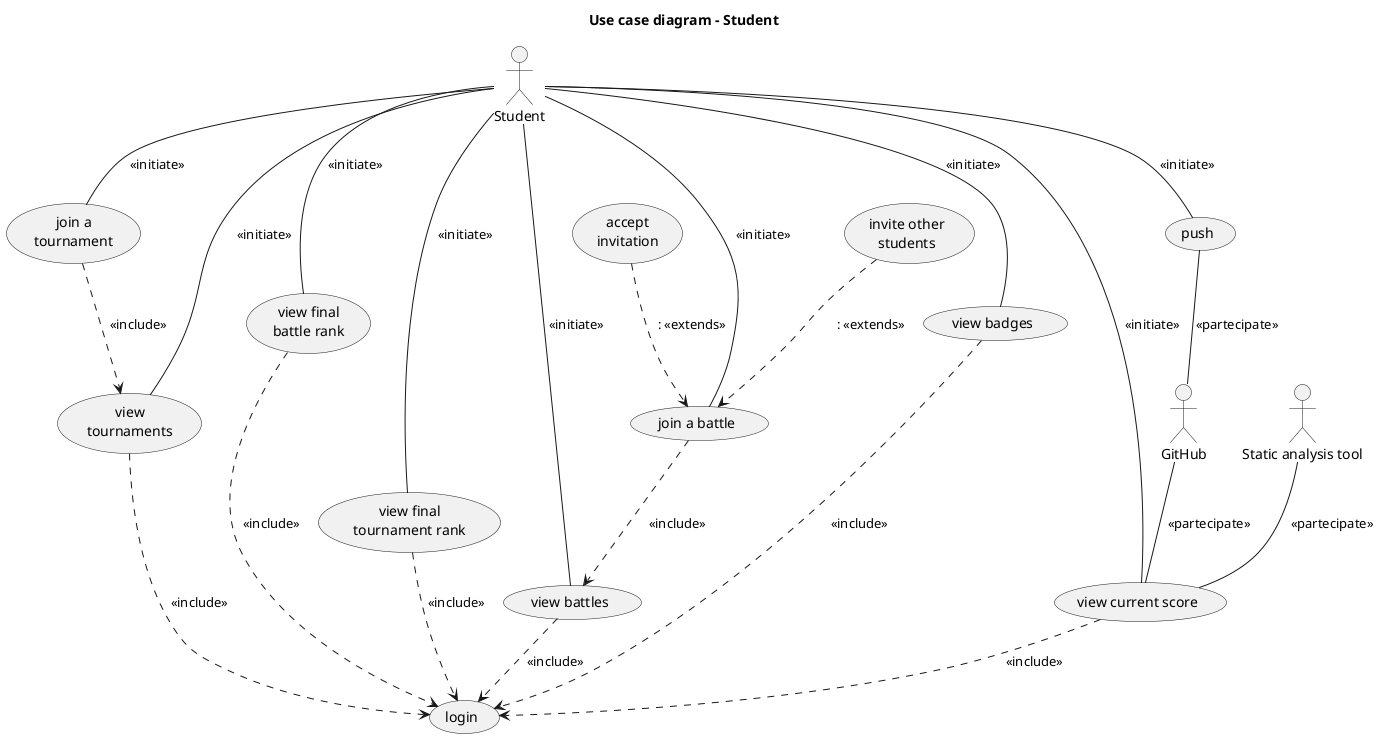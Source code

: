 @startuml use case diagram - student
title Use case diagram - Student

actor :Student:
actor :GitHub:
actor :Static analysis tool: as tool

'usecase (view battle\ndetails) as battleDetails
'usecase (view\ntournament\ndetails) as tournamentDetails
usecase (join a\ntournament) as joinTournament
usecase (view\ntournaments) as viewTournaments

Student -- joinTournament: <<initiate>>
Student --- viewTournaments: <<initiate>>
joinTournament ..> viewTournaments: <<include>>
viewTournaments ..> (login): <<include>>

Student --- (join a battle): <<initiate>>
Student --- (view battles): <<initiate>>
(join a battle) ..> (view battles): <<include>>
(view battles) ..> login: <<include>>


'Student --- battleDetails: <<initiate>>
'Student -- tournamentDetails: <<initiate>>

'(join a battle) .> battleDetails: <<include>>
'battleDetails .> tournamentDetails: <<include>>
'tournamentDetails .> joinTournament: <<include>>

(invite other\nstudents) ..> (join a battle):: <<extends>>
(accept\ninvitation) ..> (join a battle):: <<extends>>

Student -- (view final\nbattle rank): <<initiate>>
(view final\nbattle rank) ..> login: <<include>>

Student -- (view final\ntournament rank): <<initiate>>
(view final\ntournament rank) ..> login: <<include>>

Student -- (view badges): <<initiate>>
(view badges) ..> login: <<include>>


Student - (view current score): <<initiate>>
GitHub -- (view current score): <<partecipate>>
tool -- (view current score): <<partecipate>>
(view current score) ..> login: <<include>>

Student -- (push): <<initiate>>
push -- GitHub: <<partecipate>>


@enduml